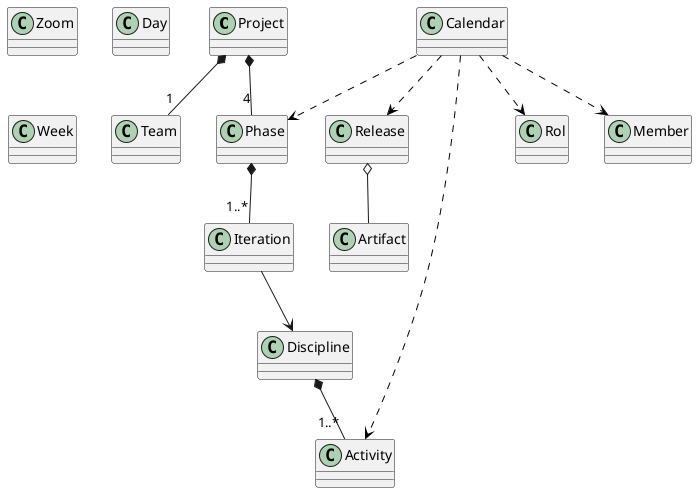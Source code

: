 @startuml

'Objects
Class Project
Class Phase
Class Iteration
Class Discipline
Class Release
Class Calendar
Class Zoom
Class Day
Class Week

Iteration --> Discipline
Project *-- "1" Team
Project *-- "4" Phase
Phase *-- "1..*" Iteration
'Iteration *-- "1..*" Activity
Discipline *-- "1..*" Activity

Calendar .[#000000].> Activity
Calendar .[#000000].> Rol
Calendar .[#000000].> Release
Calendar .[#000000].> Phase
Calendar .[#000000].> Member
Release o-- Artifact

@enduml
